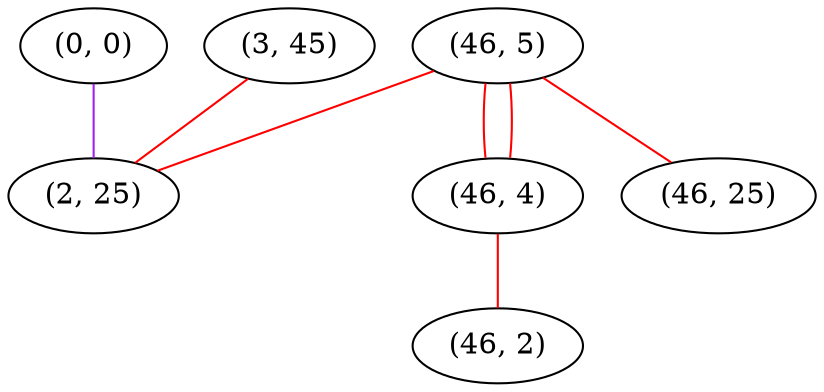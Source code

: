 graph "" {
"(0, 0)";
"(46, 5)";
"(3, 45)";
"(46, 4)";
"(46, 25)";
"(2, 25)";
"(46, 2)";
"(0, 0)" -- "(2, 25)"  [color=purple, key=0, weight=4];
"(46, 5)" -- "(46, 4)"  [color=red, key=0, weight=1];
"(46, 5)" -- "(46, 4)"  [color=red, key=1, weight=1];
"(46, 5)" -- "(46, 25)"  [color=red, key=0, weight=1];
"(46, 5)" -- "(2, 25)"  [color=red, key=0, weight=1];
"(3, 45)" -- "(2, 25)"  [color=red, key=0, weight=1];
"(46, 4)" -- "(46, 2)"  [color=red, key=0, weight=1];
}
